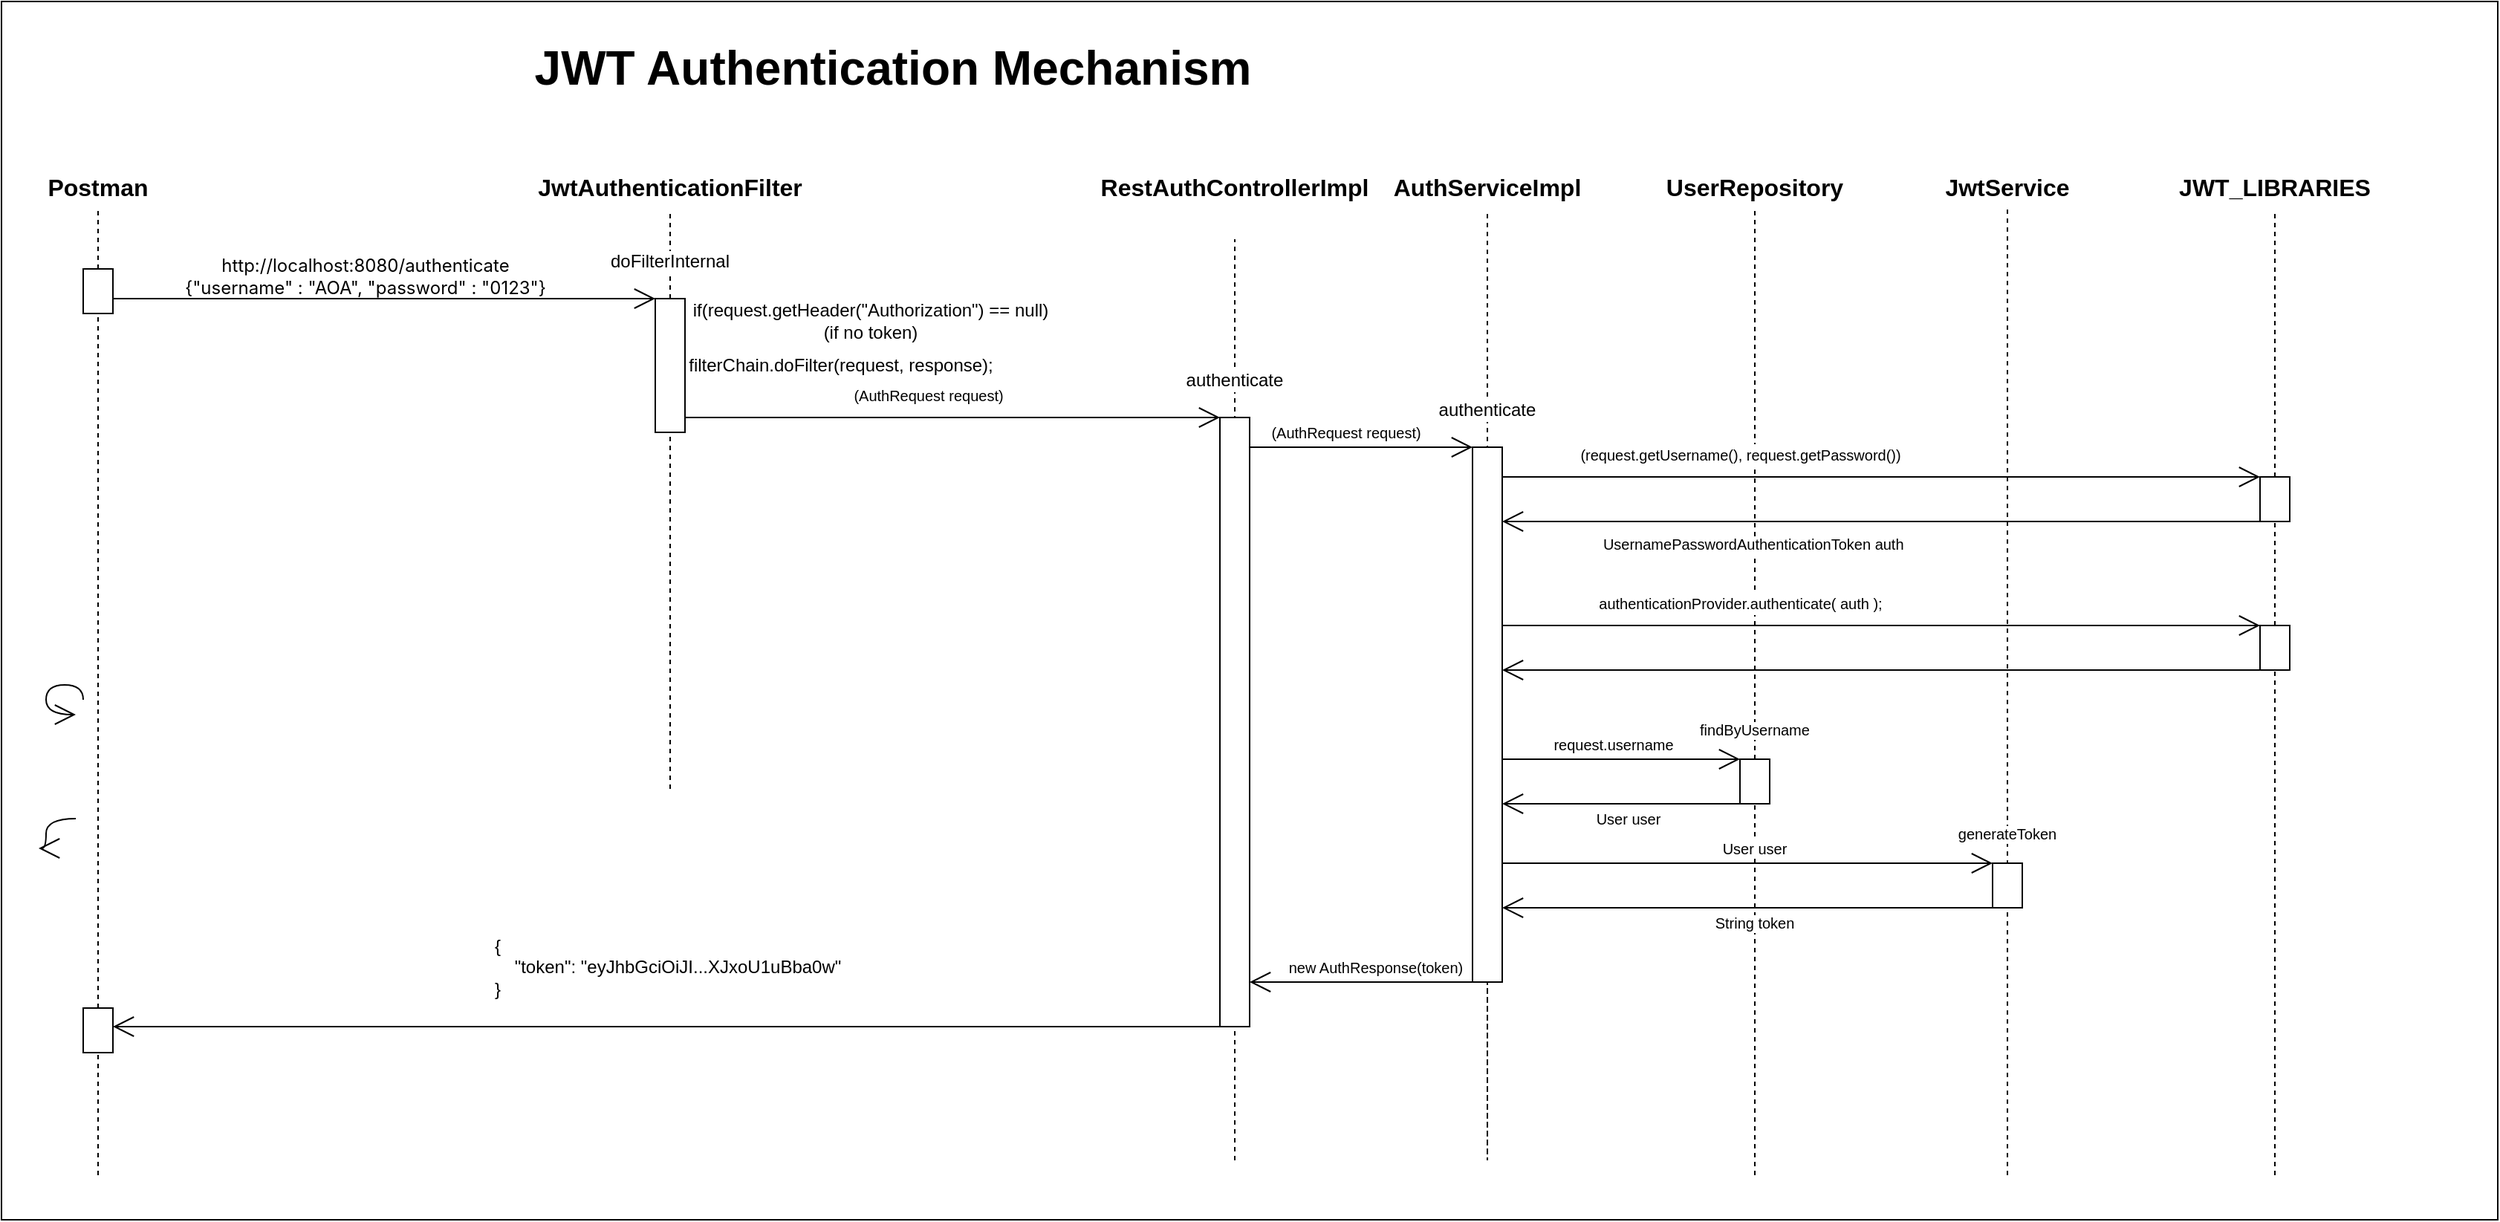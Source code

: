 <mxfile version="28.0.6">
  <diagram name="Sayfa -1" id="sPjQZg2fllXRhhnPilrW">
    <mxGraphModel dx="3143" dy="1247" grid="1" gridSize="10" guides="1" tooltips="1" connect="1" arrows="1" fold="1" page="1" pageScale="1" pageWidth="827" pageHeight="1169" math="0" shadow="0">
      <root>
        <mxCell id="0" />
        <mxCell id="1" parent="0" />
        <mxCell id="V_IxgnTOPH774RCMa7yx-125" value="" style="rounded=0;whiteSpace=wrap;html=1;" vertex="1" parent="1">
          <mxGeometry x="-280" y="10" width="1680" height="820" as="geometry" />
        </mxCell>
        <mxCell id="V_IxgnTOPH774RCMa7yx-2" value="JWT Authentication Mechanism" style="text;html=1;align=center;verticalAlign=middle;whiteSpace=wrap;rounded=0;fontSize=32;fontStyle=1" vertex="1" parent="1">
          <mxGeometry x="-130" y="40" width="900" height="30" as="geometry" />
        </mxCell>
        <mxCell id="V_IxgnTOPH774RCMa7yx-3" value="JwtAuthenticationFilter" style="text;html=1;align=center;verticalAlign=middle;whiteSpace=wrap;rounded=0;fontStyle=1;fontSize=16;" vertex="1" parent="1">
          <mxGeometry x="70" y="120" width="200" height="30" as="geometry" />
        </mxCell>
        <mxCell id="V_IxgnTOPH774RCMa7yx-4" value="" style="endArrow=none;dashed=1;html=1;rounded=0;" edge="1" parent="1">
          <mxGeometry width="50" height="50" relative="1" as="geometry">
            <mxPoint x="170" y="540" as="sourcePoint" />
            <mxPoint x="170" y="150" as="targetPoint" />
            <Array as="points" />
          </mxGeometry>
        </mxCell>
        <mxCell id="V_IxgnTOPH774RCMa7yx-8" value="AuthServiceImpl" style="text;html=1;align=center;verticalAlign=middle;whiteSpace=wrap;rounded=0;fontStyle=1;fontSize=16;" vertex="1" parent="1">
          <mxGeometry x="660" y="120" width="120" height="30" as="geometry" />
        </mxCell>
        <mxCell id="V_IxgnTOPH774RCMa7yx-9" value="" style="endArrow=none;dashed=1;html=1;rounded=0;entryX=0.5;entryY=1;entryDx=0;entryDy=0;" edge="1" parent="1" target="V_IxgnTOPH774RCMa7yx-8">
          <mxGeometry width="50" height="50" relative="1" as="geometry">
            <mxPoint x="720" y="620" as="sourcePoint" />
            <mxPoint x="1020" y="260" as="targetPoint" />
            <Array as="points">
              <mxPoint x="720" y="790" />
              <mxPoint x="720" y="620" />
            </Array>
          </mxGeometry>
        </mxCell>
        <mxCell id="V_IxgnTOPH774RCMa7yx-12" value="" style="endArrow=open;html=1;rounded=0;edgeStyle=orthogonalEdgeStyle;endFill=0;strokeWidth=1;endSize=12;entryX=0;entryY=0;entryDx=0;entryDy=0;" edge="1" parent="1" source="V_IxgnTOPH774RCMa7yx-60" target="V_IxgnTOPH774RCMa7yx-68">
          <mxGeometry width="50" height="50" relative="1" as="geometry">
            <mxPoint x="180" y="310" as="sourcePoint" />
            <mxPoint x="510" y="310" as="targetPoint" />
            <Array as="points">
              <mxPoint x="530" y="290" />
              <mxPoint x="530" y="290" />
            </Array>
          </mxGeometry>
        </mxCell>
        <mxCell id="V_IxgnTOPH774RCMa7yx-13" value="JWT_LIBRARIES" style="text;html=1;align=center;verticalAlign=middle;whiteSpace=wrap;rounded=0;fontStyle=1;fontSize=16;" vertex="1" parent="1">
          <mxGeometry x="1190" y="120" width="120" height="30" as="geometry" />
        </mxCell>
        <mxCell id="V_IxgnTOPH774RCMa7yx-14" value="" style="endArrow=none;dashed=1;html=1;rounded=0;entryX=0.5;entryY=1;entryDx=0;entryDy=0;" edge="1" parent="1" source="V_IxgnTOPH774RCMa7yx-80" target="V_IxgnTOPH774RCMa7yx-13">
          <mxGeometry width="50" height="50" relative="1" as="geometry">
            <mxPoint x="1250" y="630" as="sourcePoint" />
            <mxPoint x="1550" y="260" as="targetPoint" />
          </mxGeometry>
        </mxCell>
        <mxCell id="V_IxgnTOPH774RCMa7yx-20" value="RestAuthControllerImpl" style="text;html=1;align=center;verticalAlign=middle;whiteSpace=wrap;rounded=0;fontStyle=1;fontSize=16;" vertex="1" parent="1">
          <mxGeometry x="490" y="120" width="120" height="30" as="geometry" />
        </mxCell>
        <mxCell id="V_IxgnTOPH774RCMa7yx-22" value="" style="endArrow=none;dashed=1;html=1;rounded=0;" edge="1" parent="1">
          <mxGeometry width="50" height="50" relative="1" as="geometry">
            <mxPoint x="550" y="310" as="sourcePoint" />
            <mxPoint x="550" y="170" as="targetPoint" />
          </mxGeometry>
        </mxCell>
        <mxCell id="V_IxgnTOPH774RCMa7yx-40" value="Postman" style="text;html=1;align=center;verticalAlign=middle;whiteSpace=wrap;rounded=0;fontStyle=1;fontSize=16;" vertex="1" parent="1">
          <mxGeometry x="-275" y="120" width="120" height="30" as="geometry" />
        </mxCell>
        <mxCell id="V_IxgnTOPH774RCMa7yx-41" value="" style="endArrow=none;dashed=1;html=1;rounded=0;entryX=0.5;entryY=1;entryDx=0;entryDy=0;" edge="1" parent="1" source="V_IxgnTOPH774RCMa7yx-58" target="V_IxgnTOPH774RCMa7yx-40">
          <mxGeometry width="50" height="50" relative="1" as="geometry">
            <mxPoint x="-215" y="670" as="sourcePoint" />
            <mxPoint x="85" y="260" as="targetPoint" />
          </mxGeometry>
        </mxCell>
        <mxCell id="V_IxgnTOPH774RCMa7yx-48" value="" style="endArrow=open;html=1;rounded=0;edgeStyle=orthogonalEdgeStyle;endFill=0;strokeWidth=1;endSize=12;curved=1;entryX=0;entryY=0;entryDx=0;entryDy=0;" edge="1" parent="1" source="V_IxgnTOPH774RCMa7yx-43">
          <mxGeometry width="50" height="50" relative="1" as="geometry">
            <mxPoint x="-225" y="480" as="sourcePoint" />
            <mxPoint x="-230" y="490" as="targetPoint" />
            <Array as="points">
              <mxPoint x="-250" y="470" />
              <mxPoint x="-250" y="490" />
            </Array>
          </mxGeometry>
        </mxCell>
        <mxCell id="V_IxgnTOPH774RCMa7yx-50" value="" style="endArrow=open;html=1;rounded=0;edgeStyle=orthogonalEdgeStyle;endFill=0;strokeWidth=1;endSize=12;curved=1;exitX=0;exitY=1;exitDx=0;exitDy=0;" edge="1" parent="1" target="V_IxgnTOPH774RCMa7yx-43">
          <mxGeometry width="50" height="50" relative="1" as="geometry">
            <mxPoint x="-230" y="560" as="sourcePoint" />
            <mxPoint x="-255" y="580" as="targetPoint" />
            <Array as="points">
              <mxPoint x="-250" y="560" />
              <mxPoint x="-250" y="580" />
            </Array>
          </mxGeometry>
        </mxCell>
        <mxCell id="V_IxgnTOPH774RCMa7yx-52" style="edgeStyle=orthogonalEdgeStyle;rounded=0;orthogonalLoop=1;jettySize=auto;html=1;exitX=0.5;exitY=1;exitDx=0;exitDy=0;" edge="1" parent="1">
          <mxGeometry relative="1" as="geometry">
            <mxPoint x="-260" y="600" as="sourcePoint" />
            <mxPoint x="-260" y="600" as="targetPoint" />
          </mxGeometry>
        </mxCell>
        <mxCell id="V_IxgnTOPH774RCMa7yx-56" value="&lt;div style=&quot;&quot;&gt;&lt;span style=&quot;background-color: transparent; white-space-collapse: preserve;&quot;&gt;&lt;font style=&quot;color: rgb(0, 0, 0);&quot; face=&quot;Inter, system-ui, -apple-system, BlinkMacSystemFont, Segoe UI, Roboto, Oxygen, Ubuntu, Cantarell, Fira Sans, Droid Sans, Helvetica, Arial, sans-serif&quot;&gt;http://localhost:8080/authenticate&lt;/font&gt;&lt;/span&gt;&lt;/div&gt;&lt;div style=&quot;&quot;&gt;&lt;span style=&quot;background-color: transparent;&quot;&gt;&lt;font style=&quot;color: rgb(0, 0, 0);&quot; face=&quot;Inter, system-ui, -apple-system, BlinkMacSystemFont, Segoe UI, Roboto, Oxygen, Ubuntu, Cantarell, Fira Sans, Droid Sans, Helvetica, Arial, sans-serif&quot;&gt;&lt;span style=&quot;white-space-collapse: preserve;&quot;&gt;{&quot;username&quot; : &quot;AOA&quot;, &quot;password&quot; : &quot;0123&quot;}&lt;/span&gt;&lt;/font&gt;&lt;/span&gt;&lt;/div&gt;" style="text;html=1;align=center;verticalAlign=middle;whiteSpace=wrap;rounded=0;" vertex="1" parent="1">
          <mxGeometry x="-200" y="180" width="330" height="30" as="geometry" />
        </mxCell>
        <mxCell id="V_IxgnTOPH774RCMa7yx-57" value="" style="endArrow=open;html=1;rounded=0;edgeStyle=orthogonalEdgeStyle;endFill=0;strokeWidth=1;endSize=12;entryX=0;entryY=0;entryDx=0;entryDy=0;" edge="1" parent="1" source="V_IxgnTOPH774RCMa7yx-58" target="V_IxgnTOPH774RCMa7yx-60">
          <mxGeometry width="50" height="50" relative="1" as="geometry">
            <mxPoint x="-210" y="210" as="sourcePoint" />
            <mxPoint x="150" y="210" as="targetPoint" />
            <Array as="points">
              <mxPoint x="-210" y="210" />
              <mxPoint x="-210" y="210" />
            </Array>
          </mxGeometry>
        </mxCell>
        <mxCell id="V_IxgnTOPH774RCMa7yx-59" value="" style="endArrow=none;dashed=1;html=1;rounded=0;entryX=0.5;entryY=1;entryDx=0;entryDy=0;" edge="1" parent="1" source="V_IxgnTOPH774RCMa7yx-123" target="V_IxgnTOPH774RCMa7yx-58">
          <mxGeometry width="50" height="50" relative="1" as="geometry">
            <mxPoint x="-215" y="920.571" as="sourcePoint" />
            <mxPoint x="-215" y="150" as="targetPoint" />
          </mxGeometry>
        </mxCell>
        <mxCell id="V_IxgnTOPH774RCMa7yx-58" value="" style="rounded=0;whiteSpace=wrap;html=1;" vertex="1" parent="1">
          <mxGeometry x="-225" y="190" width="20" height="30" as="geometry" />
        </mxCell>
        <mxCell id="V_IxgnTOPH774RCMa7yx-60" value="" style="rounded=0;whiteSpace=wrap;html=1;" vertex="1" parent="1">
          <mxGeometry x="160" y="210" width="20" height="90" as="geometry" />
        </mxCell>
        <mxCell id="V_IxgnTOPH774RCMa7yx-64" value="doFilterInternal" style="text;html=1;align=center;verticalAlign=middle;whiteSpace=wrap;rounded=0;labelBackgroundColor=default;" vertex="1" parent="1">
          <mxGeometry x="115" y="170" width="110" height="30" as="geometry" />
        </mxCell>
        <mxCell id="V_IxgnTOPH774RCMa7yx-65" value="if(request.getHeader(&quot;Authorization&quot;) == null)&lt;div&gt;(if no token)&lt;/div&gt;" style="text;html=1;align=center;verticalAlign=middle;whiteSpace=wrap;rounded=0;" vertex="1" parent="1">
          <mxGeometry x="180" y="210" width="250" height="30" as="geometry" />
        </mxCell>
        <mxCell id="V_IxgnTOPH774RCMa7yx-67" value="filterChain.doFilter(request, response);" style="text;html=1;align=center;verticalAlign=middle;whiteSpace=wrap;rounded=0;" vertex="1" parent="1">
          <mxGeometry x="160" y="240" width="250" height="30" as="geometry" />
        </mxCell>
        <mxCell id="V_IxgnTOPH774RCMa7yx-70" value="authenticate" style="text;html=1;align=center;verticalAlign=middle;whiteSpace=wrap;rounded=0;labelBackgroundColor=default;" vertex="1" parent="1">
          <mxGeometry x="510" y="250" width="80" height="30" as="geometry" />
        </mxCell>
        <mxCell id="V_IxgnTOPH774RCMa7yx-71" value="" style="endArrow=none;dashed=1;html=1;rounded=0;" edge="1" parent="1" target="V_IxgnTOPH774RCMa7yx-68">
          <mxGeometry width="50" height="50" relative="1" as="geometry">
            <mxPoint x="550" y="790" as="sourcePoint" />
            <mxPoint x="550" y="150" as="targetPoint" />
          </mxGeometry>
        </mxCell>
        <mxCell id="V_IxgnTOPH774RCMa7yx-68" value="" style="rounded=0;whiteSpace=wrap;html=1;" vertex="1" parent="1">
          <mxGeometry x="540" y="290" width="20" height="410" as="geometry" />
        </mxCell>
        <mxCell id="V_IxgnTOPH774RCMa7yx-73" value="(AuthRequest request)" style="text;html=1;align=center;verticalAlign=middle;whiteSpace=wrap;rounded=0;fontSize=10;" vertex="1" parent="1">
          <mxGeometry x="273.5" y="260" width="140" height="30" as="geometry" />
        </mxCell>
        <mxCell id="V_IxgnTOPH774RCMa7yx-74" value="authenticate" style="text;html=1;align=center;verticalAlign=middle;whiteSpace=wrap;rounded=0;labelBackgroundColor=default;" vertex="1" parent="1">
          <mxGeometry x="680" y="270" width="80" height="30" as="geometry" />
        </mxCell>
        <mxCell id="V_IxgnTOPH774RCMa7yx-75" value="" style="rounded=0;whiteSpace=wrap;html=1;" vertex="1" parent="1">
          <mxGeometry x="710" y="310" width="20" height="360" as="geometry" />
        </mxCell>
        <mxCell id="V_IxgnTOPH774RCMa7yx-78" value="" style="endArrow=open;html=1;rounded=0;edgeStyle=orthogonalEdgeStyle;endFill=0;strokeWidth=1;endSize=12;entryX=0;entryY=0;entryDx=0;entryDy=0;" edge="1" parent="1" source="V_IxgnTOPH774RCMa7yx-68" target="V_IxgnTOPH774RCMa7yx-75">
          <mxGeometry width="50" height="50" relative="1" as="geometry">
            <mxPoint x="300" y="360" as="sourcePoint" />
            <mxPoint x="660" y="360" as="targetPoint" />
            <Array as="points">
              <mxPoint x="620" y="310" />
              <mxPoint x="620" y="310" />
            </Array>
          </mxGeometry>
        </mxCell>
        <mxCell id="V_IxgnTOPH774RCMa7yx-79" value="(AuthRequest request)" style="text;html=1;align=center;verticalAlign=middle;whiteSpace=wrap;rounded=0;fontSize=10;" vertex="1" parent="1">
          <mxGeometry x="570" y="290" width="110" height="20" as="geometry" />
        </mxCell>
        <mxCell id="V_IxgnTOPH774RCMa7yx-81" value="" style="endArrow=none;dashed=1;html=1;rounded=0;entryX=0.5;entryY=1;entryDx=0;entryDy=0;" edge="1" parent="1" source="V_IxgnTOPH774RCMa7yx-86" target="V_IxgnTOPH774RCMa7yx-80">
          <mxGeometry width="50" height="50" relative="1" as="geometry">
            <mxPoint x="1250" y="630" as="sourcePoint" />
            <mxPoint x="1250" y="150" as="targetPoint" />
          </mxGeometry>
        </mxCell>
        <mxCell id="V_IxgnTOPH774RCMa7yx-80" value="" style="rounded=0;whiteSpace=wrap;html=1;" vertex="1" parent="1">
          <mxGeometry x="1240" y="330" width="20" height="30" as="geometry" />
        </mxCell>
        <mxCell id="V_IxgnTOPH774RCMa7yx-82" value="" style="endArrow=open;html=1;rounded=0;edgeStyle=orthogonalEdgeStyle;endFill=0;strokeWidth=1;endSize=12;entryX=0;entryY=0;entryDx=0;entryDy=0;" edge="1" parent="1" source="V_IxgnTOPH774RCMa7yx-75" target="V_IxgnTOPH774RCMa7yx-80">
          <mxGeometry width="50" height="50" relative="1" as="geometry">
            <mxPoint x="480" y="290" as="sourcePoint" />
            <mxPoint x="840" y="290" as="targetPoint" />
            <Array as="points">
              <mxPoint x="890" y="330" />
              <mxPoint x="890" y="330" />
            </Array>
          </mxGeometry>
        </mxCell>
        <mxCell id="V_IxgnTOPH774RCMa7yx-83" value="" style="endArrow=open;html=1;rounded=0;edgeStyle=orthogonalEdgeStyle;endFill=0;strokeWidth=1;endSize=12;exitX=0;exitY=1;exitDx=0;exitDy=0;" edge="1" parent="1" source="V_IxgnTOPH774RCMa7yx-80" target="V_IxgnTOPH774RCMa7yx-75">
          <mxGeometry width="50" height="50" relative="1" as="geometry">
            <mxPoint x="930" y="330" as="sourcePoint" />
            <mxPoint x="1260" y="330" as="targetPoint" />
            <Array as="points">
              <mxPoint x="900" y="360" />
              <mxPoint x="900" y="360" />
            </Array>
          </mxGeometry>
        </mxCell>
        <mxCell id="V_IxgnTOPH774RCMa7yx-87" value="" style="endArrow=open;html=1;rounded=0;edgeStyle=orthogonalEdgeStyle;endFill=0;strokeWidth=1;endSize=12;entryX=0;entryY=0;entryDx=0;entryDy=0;" edge="1" parent="1" target="V_IxgnTOPH774RCMa7yx-86" source="V_IxgnTOPH774RCMa7yx-75">
          <mxGeometry width="50" height="50" relative="1" as="geometry">
            <mxPoint x="730" y="430" as="sourcePoint" />
            <mxPoint x="840" y="390" as="targetPoint" />
            <Array as="points">
              <mxPoint x="730" y="430" />
              <mxPoint x="730" y="430" />
            </Array>
          </mxGeometry>
        </mxCell>
        <mxCell id="V_IxgnTOPH774RCMa7yx-88" value="" style="endArrow=open;html=1;rounded=0;edgeStyle=orthogonalEdgeStyle;endFill=0;strokeWidth=1;endSize=12;exitX=0;exitY=1;exitDx=0;exitDy=0;" edge="1" parent="1" source="V_IxgnTOPH774RCMa7yx-86">
          <mxGeometry width="50" height="50" relative="1" as="geometry">
            <mxPoint x="930" y="430" as="sourcePoint" />
            <mxPoint x="730" y="460" as="targetPoint" />
            <Array as="points">
              <mxPoint x="900" y="460" />
              <mxPoint x="900" y="460" />
            </Array>
          </mxGeometry>
        </mxCell>
        <mxCell id="V_IxgnTOPH774RCMa7yx-91" value="" style="endArrow=none;dashed=1;html=1;rounded=0;entryX=0.5;entryY=1;entryDx=0;entryDy=0;" edge="1" parent="1" target="V_IxgnTOPH774RCMa7yx-86">
          <mxGeometry width="50" height="50" relative="1" as="geometry">
            <mxPoint x="1250" y="800" as="sourcePoint" />
            <mxPoint x="1250" y="360" as="targetPoint" />
          </mxGeometry>
        </mxCell>
        <mxCell id="V_IxgnTOPH774RCMa7yx-86" value="" style="rounded=0;whiteSpace=wrap;html=1;" vertex="1" parent="1">
          <mxGeometry x="1240" y="430" width="20" height="30" as="geometry" />
        </mxCell>
        <mxCell id="V_IxgnTOPH774RCMa7yx-93" value="UserRepository" style="text;html=1;align=center;verticalAlign=middle;whiteSpace=wrap;rounded=0;fontStyle=1;fontSize=16;" vertex="1" parent="1">
          <mxGeometry x="840" y="120" width="120" height="30" as="geometry" />
        </mxCell>
        <mxCell id="V_IxgnTOPH774RCMa7yx-94" value="" style="endArrow=none;dashed=1;html=1;rounded=0;entryX=0.5;entryY=1;entryDx=0;entryDy=0;" edge="1" parent="1" target="V_IxgnTOPH774RCMa7yx-93" source="V_IxgnTOPH774RCMa7yx-95">
          <mxGeometry width="50" height="50" relative="1" as="geometry">
            <mxPoint x="900" y="631.212" as="sourcePoint" />
            <mxPoint x="1200" y="260" as="targetPoint" />
          </mxGeometry>
        </mxCell>
        <mxCell id="V_IxgnTOPH774RCMa7yx-84" value="&lt;font style=&quot;font-size: 10px;&quot;&gt;(request.getUsername(), request.getPassword())&lt;/font&gt;" style="text;html=1;align=center;verticalAlign=middle;resizable=0;points=[];autosize=1;strokeColor=none;fillColor=none;labelBackgroundColor=#FFFFFF;" vertex="1" parent="1">
          <mxGeometry x="770" y="300" width="240" height="30" as="geometry" />
        </mxCell>
        <mxCell id="V_IxgnTOPH774RCMa7yx-85" value="UsernamePasswordAuthenticationToken auth&amp;nbsp;" style="text;html=1;align=center;verticalAlign=middle;resizable=0;points=[];autosize=1;strokeColor=none;fillColor=none;fontSize=10;labelBackgroundColor=default;" vertex="1" parent="1">
          <mxGeometry x="785" y="360" width="230" height="30" as="geometry" />
        </mxCell>
        <mxCell id="V_IxgnTOPH774RCMa7yx-89" value="&lt;div&gt;&lt;span style=&quot;font-size: 10px; white-space-collapse: collapse;&quot;&gt;authenticationProvider.authenticate( auth );&lt;/span&gt;&lt;/div&gt;" style="text;html=1;align=center;verticalAlign=middle;resizable=0;points=[];autosize=1;strokeColor=none;fillColor=none;labelBackgroundColor=default;" vertex="1" parent="1">
          <mxGeometry x="785" y="400" width="210" height="30" as="geometry" />
        </mxCell>
        <mxCell id="V_IxgnTOPH774RCMa7yx-96" value="" style="endArrow=none;dashed=1;html=1;rounded=0;entryX=0.5;entryY=1;entryDx=0;entryDy=0;" edge="1" parent="1" target="V_IxgnTOPH774RCMa7yx-95">
          <mxGeometry width="50" height="50" relative="1" as="geometry">
            <mxPoint x="900" y="800" as="sourcePoint" />
            <mxPoint x="900" y="150" as="targetPoint" />
          </mxGeometry>
        </mxCell>
        <mxCell id="V_IxgnTOPH774RCMa7yx-95" value="" style="rounded=0;whiteSpace=wrap;html=1;" vertex="1" parent="1">
          <mxGeometry x="890" y="520" width="20" height="30" as="geometry" />
        </mxCell>
        <mxCell id="V_IxgnTOPH774RCMa7yx-97" value="" style="endArrow=open;html=1;rounded=0;edgeStyle=orthogonalEdgeStyle;endFill=0;strokeWidth=1;endSize=12;entryX=0;entryY=0;entryDx=0;entryDy=0;" edge="1" parent="1" target="V_IxgnTOPH774RCMa7yx-95">
          <mxGeometry width="50" height="50" relative="1" as="geometry">
            <mxPoint x="730" y="520" as="sourcePoint" />
            <mxPoint x="880" y="520" as="targetPoint" />
            <Array as="points">
              <mxPoint x="800" y="520" />
              <mxPoint x="800" y="520" />
            </Array>
          </mxGeometry>
        </mxCell>
        <mxCell id="V_IxgnTOPH774RCMa7yx-98" value="findByUsername" style="text;html=1;align=center;verticalAlign=middle;whiteSpace=wrap;rounded=0;fontSize=10;labelBackgroundColor=default;" vertex="1" parent="1">
          <mxGeometry x="845" y="490" width="110" height="20" as="geometry" />
        </mxCell>
        <mxCell id="V_IxgnTOPH774RCMa7yx-99" value="" style="endArrow=open;html=1;rounded=0;edgeStyle=orthogonalEdgeStyle;endFill=0;strokeWidth=1;endSize=12;exitX=0;exitY=1;exitDx=0;exitDy=0;" edge="1" parent="1" source="V_IxgnTOPH774RCMa7yx-95" target="V_IxgnTOPH774RCMa7yx-75">
          <mxGeometry width="50" height="50" relative="1" as="geometry">
            <mxPoint x="1080" y="570" as="sourcePoint" />
            <mxPoint x="750" y="570" as="targetPoint" />
            <Array as="points">
              <mxPoint x="810" y="550" />
              <mxPoint x="810" y="550" />
            </Array>
          </mxGeometry>
        </mxCell>
        <mxCell id="V_IxgnTOPH774RCMa7yx-100" value="User user" style="text;html=1;align=center;verticalAlign=middle;whiteSpace=wrap;rounded=0;fontSize=10;" vertex="1" parent="1">
          <mxGeometry x="760" y="550" width="110" height="20" as="geometry" />
        </mxCell>
        <mxCell id="V_IxgnTOPH774RCMa7yx-101" value="request.username" style="text;html=1;align=center;verticalAlign=middle;whiteSpace=wrap;rounded=0;fontSize=10;" vertex="1" parent="1">
          <mxGeometry x="750" y="500" width="110" height="20" as="geometry" />
        </mxCell>
        <mxCell id="V_IxgnTOPH774RCMa7yx-106" value="JwtService" style="text;html=1;align=center;verticalAlign=middle;whiteSpace=wrap;rounded=0;fontStyle=1;fontSize=16;" vertex="1" parent="1">
          <mxGeometry x="1010" y="120" width="120" height="30" as="geometry" />
        </mxCell>
        <mxCell id="V_IxgnTOPH774RCMa7yx-107" value="" style="endArrow=none;dashed=1;html=1;rounded=0;entryX=0.5;entryY=1;entryDx=0;entryDy=0;" edge="1" parent="1" target="V_IxgnTOPH774RCMa7yx-106">
          <mxGeometry width="50" height="50" relative="1" as="geometry">
            <mxPoint x="1070" y="615" as="sourcePoint" />
            <mxPoint x="1370" y="260" as="targetPoint" />
          </mxGeometry>
        </mxCell>
        <mxCell id="V_IxgnTOPH774RCMa7yx-108" value="" style="endArrow=none;dashed=1;html=1;rounded=0;" edge="1" parent="1" target="V_IxgnTOPH774RCMa7yx-111">
          <mxGeometry width="50" height="50" relative="1" as="geometry">
            <mxPoint x="1070" y="800" as="sourcePoint" />
            <mxPoint x="1070" y="645" as="targetPoint" />
          </mxGeometry>
        </mxCell>
        <mxCell id="V_IxgnTOPH774RCMa7yx-111" value="" style="rounded=0;whiteSpace=wrap;html=1;" vertex="1" parent="1">
          <mxGeometry x="1060" y="590" width="20" height="30" as="geometry" />
        </mxCell>
        <mxCell id="V_IxgnTOPH774RCMa7yx-112" value="" style="endArrow=open;html=1;rounded=0;edgeStyle=orthogonalEdgeStyle;endFill=0;strokeWidth=1;endSize=12;entryX=0;entryY=0;entryDx=0;entryDy=0;" edge="1" parent="1" target="V_IxgnTOPH774RCMa7yx-111" source="V_IxgnTOPH774RCMa7yx-75">
          <mxGeometry width="50" height="50" relative="1" as="geometry">
            <mxPoint x="900" y="590" as="sourcePoint" />
            <mxPoint x="1050" y="590" as="targetPoint" />
            <Array as="points">
              <mxPoint x="890" y="590" />
              <mxPoint x="890" y="590" />
            </Array>
          </mxGeometry>
        </mxCell>
        <mxCell id="V_IxgnTOPH774RCMa7yx-113" value="generateToken" style="text;html=1;align=center;verticalAlign=middle;whiteSpace=wrap;rounded=0;fontSize=10;labelBackgroundColor=default;" vertex="1" parent="1">
          <mxGeometry x="1015" y="560" width="110" height="20" as="geometry" />
        </mxCell>
        <mxCell id="V_IxgnTOPH774RCMa7yx-114" value="" style="endArrow=open;html=1;rounded=0;edgeStyle=orthogonalEdgeStyle;endFill=0;strokeWidth=1;endSize=12;exitX=0;exitY=1;exitDx=0;exitDy=0;" edge="1" parent="1" source="V_IxgnTOPH774RCMa7yx-111" target="V_IxgnTOPH774RCMa7yx-75">
          <mxGeometry width="50" height="50" relative="1" as="geometry">
            <mxPoint x="1250" y="640" as="sourcePoint" />
            <mxPoint x="900" y="620" as="targetPoint" />
            <Array as="points">
              <mxPoint x="890" y="620" />
              <mxPoint x="890" y="620" />
            </Array>
          </mxGeometry>
        </mxCell>
        <mxCell id="V_IxgnTOPH774RCMa7yx-115" value="String token" style="text;html=1;align=center;verticalAlign=middle;whiteSpace=wrap;rounded=0;fontSize=10;labelBackgroundColor=default;" vertex="1" parent="1">
          <mxGeometry x="845" y="620" width="110" height="20" as="geometry" />
        </mxCell>
        <mxCell id="V_IxgnTOPH774RCMa7yx-116" value="new AuthResponse(token)" style="text;html=1;align=center;verticalAlign=middle;whiteSpace=wrap;rounded=0;fontSize=10;labelBackgroundColor=default;" vertex="1" parent="1">
          <mxGeometry x="570" y="650" width="150" height="20" as="geometry" />
        </mxCell>
        <mxCell id="V_IxgnTOPH774RCMa7yx-118" value="" style="endArrow=open;html=1;rounded=0;edgeStyle=orthogonalEdgeStyle;endFill=0;strokeWidth=1;endSize=12;exitX=0;exitY=1;exitDx=0;exitDy=0;" edge="1" parent="1" source="V_IxgnTOPH774RCMa7yx-75" target="V_IxgnTOPH774RCMa7yx-68">
          <mxGeometry width="50" height="50" relative="1" as="geometry">
            <mxPoint x="670" y="610" as="sourcePoint" />
            <mxPoint x="590" y="670" as="targetPoint" />
            <Array as="points">
              <mxPoint x="670" y="670" />
              <mxPoint x="670" y="670" />
            </Array>
          </mxGeometry>
        </mxCell>
        <mxCell id="V_IxgnTOPH774RCMa7yx-120" value="User user" style="text;html=1;align=center;verticalAlign=middle;whiteSpace=wrap;rounded=0;fontSize=10;labelBackgroundColor=default;" vertex="1" parent="1">
          <mxGeometry x="845" y="570" width="110" height="20" as="geometry" />
        </mxCell>
        <mxCell id="V_IxgnTOPH774RCMa7yx-121" value="&lt;div&gt;{&lt;/div&gt;&lt;div&gt;&amp;nbsp; &amp;nbsp; &quot;token&quot;: &quot;eyJhbGciOiJI...XJxoU1uBba0w&quot;&lt;/div&gt;&lt;div&gt;}&lt;/div&gt;" style="text;html=1;align=left;verticalAlign=middle;whiteSpace=wrap;rounded=0;" vertex="1" parent="1">
          <mxGeometry x="50" y="632.5" width="260" height="55" as="geometry" />
        </mxCell>
        <mxCell id="V_IxgnTOPH774RCMa7yx-122" value="" style="endArrow=open;html=1;rounded=0;edgeStyle=orthogonalEdgeStyle;endFill=0;strokeWidth=1;endSize=12;exitX=0;exitY=1;exitDx=0;exitDy=0;" edge="1" parent="1" source="V_IxgnTOPH774RCMa7yx-68" target="V_IxgnTOPH774RCMa7yx-123">
          <mxGeometry width="50" height="50" relative="1" as="geometry">
            <mxPoint x="320" y="690" as="sourcePoint" />
            <mxPoint x="-210" y="680" as="targetPoint" />
            <Array as="points">
              <mxPoint x="170" y="700" />
              <mxPoint x="170" y="700" />
            </Array>
          </mxGeometry>
        </mxCell>
        <mxCell id="V_IxgnTOPH774RCMa7yx-124" value="" style="endArrow=none;dashed=1;html=1;rounded=0;entryX=0.5;entryY=1;entryDx=0;entryDy=0;" edge="1" parent="1" target="V_IxgnTOPH774RCMa7yx-123">
          <mxGeometry width="50" height="50" relative="1" as="geometry">
            <mxPoint x="-215" y="800" as="sourcePoint" />
            <mxPoint x="-215" y="220" as="targetPoint" />
          </mxGeometry>
        </mxCell>
        <mxCell id="V_IxgnTOPH774RCMa7yx-123" value="" style="rounded=0;whiteSpace=wrap;html=1;" vertex="1" parent="1">
          <mxGeometry x="-225" y="687.5" width="20" height="30" as="geometry" />
        </mxCell>
      </root>
    </mxGraphModel>
  </diagram>
</mxfile>
